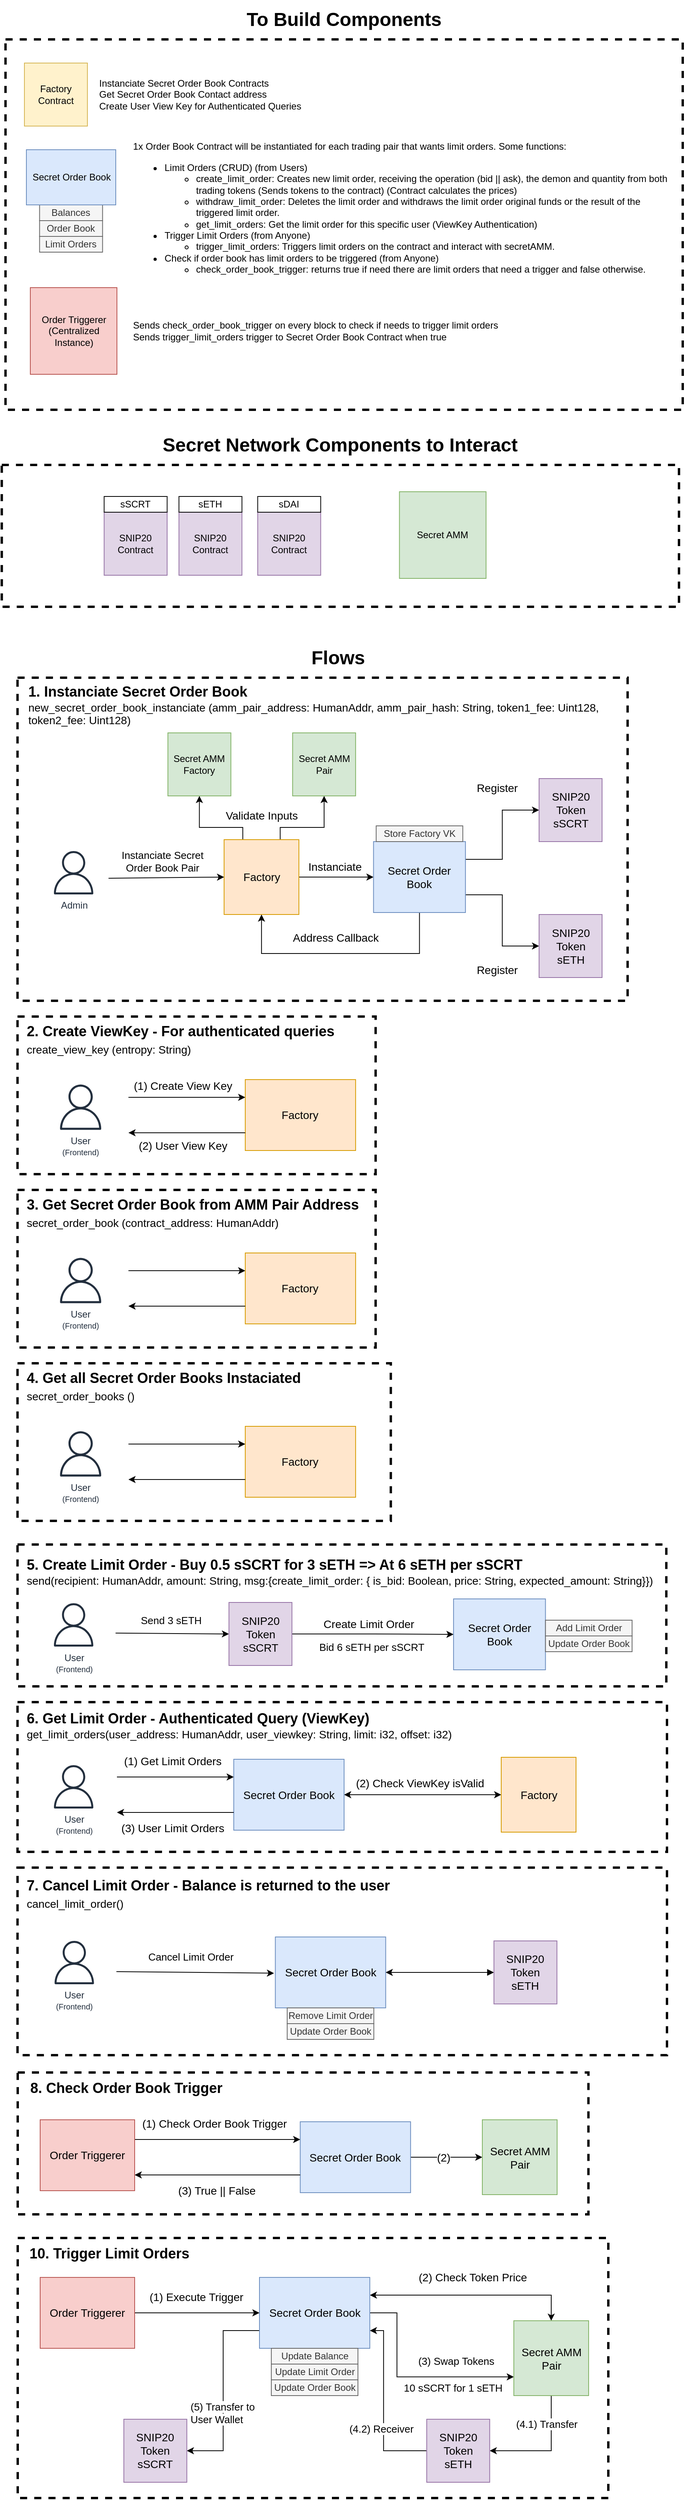 <mxfile version="14.4.3" type="github">
  <diagram id="5oaMH4ZUgWZp9NCCxD_T" name="Page-1">
    <mxGraphModel dx="2272" dy="1862" grid="1" gridSize="10" guides="1" tooltips="1" connect="1" arrows="1" fold="1" page="1" pageScale="1" pageWidth="850" pageHeight="1100" math="0" shadow="0">
      <root>
        <mxCell id="0" />
        <mxCell id="1" parent="0" />
        <mxCell id="tTHf1RySXlvjNt78tsi--60" value="" style="rounded=0;whiteSpace=wrap;html=1;dashed=1;strokeWidth=3;" parent="1" vertex="1">
          <mxGeometry x="-174.75" y="80" width="774.75" height="410" as="geometry" />
        </mxCell>
        <mxCell id="tTHf1RySXlvjNt78tsi--49" value="" style="rounded=0;whiteSpace=wrap;html=1;dashed=1;strokeWidth=3;" parent="1" vertex="1">
          <mxGeometry x="-194.75" y="-190" width="860" height="180" as="geometry" />
        </mxCell>
        <mxCell id="tTHf1RySXlvjNt78tsi--26" value="" style="rounded=0;whiteSpace=wrap;html=1;dashed=1;strokeWidth=3;" parent="1" vertex="1">
          <mxGeometry x="-190" y="-730" width="860" height="470" as="geometry" />
        </mxCell>
        <mxCell id="tTHf1RySXlvjNt78tsi--21" value="SNIP20&lt;br&gt;Contract" style="whiteSpace=wrap;html=1;aspect=fixed;fillColor=#e1d5e7;strokeColor=#9673a6;" parent="1" vertex="1">
          <mxGeometry x="30.25" y="-130" width="80" height="80" as="geometry" />
        </mxCell>
        <mxCell id="tTHf1RySXlvjNt78tsi--22" value="sETH" style="rounded=0;whiteSpace=wrap;html=1;" parent="1" vertex="1">
          <mxGeometry x="30.25" y="-150" width="80" height="20" as="geometry" />
        </mxCell>
        <mxCell id="tTHf1RySXlvjNt78tsi--23" value="SNIP20&lt;br&gt;Contract" style="whiteSpace=wrap;html=1;aspect=fixed;fillColor=#e1d5e7;strokeColor=#9673a6;" parent="1" vertex="1">
          <mxGeometry x="130.25" y="-130" width="80" height="80" as="geometry" />
        </mxCell>
        <mxCell id="tTHf1RySXlvjNt78tsi--24" value="sDAI" style="rounded=0;whiteSpace=wrap;html=1;" parent="1" vertex="1">
          <mxGeometry x="130.25" y="-150" width="80" height="20" as="geometry" />
        </mxCell>
        <mxCell id="tTHf1RySXlvjNt78tsi--25" value="&lt;b&gt;&lt;font style=&quot;font-size: 24px&quot;&gt;Secret Network Components to Interact&lt;/font&gt;&lt;/b&gt;" style="text;html=1;strokeColor=none;fillColor=none;align=center;verticalAlign=middle;whiteSpace=wrap;rounded=0;" parent="1" vertex="1">
          <mxGeometry x="-184.75" y="-240" width="840" height="50" as="geometry" />
        </mxCell>
        <mxCell id="tTHf1RySXlvjNt78tsi--30" value="Factory Contract" style="whiteSpace=wrap;html=1;aspect=fixed;fillColor=#fff2cc;strokeColor=#d6b656;" parent="1" vertex="1">
          <mxGeometry x="-166" y="-700" width="80" height="80" as="geometry" />
        </mxCell>
        <mxCell id="tTHf1RySXlvjNt78tsi--31" value="Instanciate Secret Order Book Contracts&lt;br&gt;Get Secret Order Book Contact address&lt;br&gt;Create User View Key for Authenticated Queries" style="text;html=1;strokeColor=none;fillColor=none;align=left;verticalAlign=middle;whiteSpace=wrap;rounded=0;dashed=1;" parent="1" vertex="1">
          <mxGeometry x="-72.87" y="-690" width="332.5" height="60" as="geometry" />
        </mxCell>
        <mxCell id="tTHf1RySXlvjNt78tsi--35" value="1x Order Book Contract will be instantiated for each trading pair that wants limit orders. Some functions:&lt;br&gt;&lt;ul&gt;&lt;li&gt;Limit Orders (CRUD) (from Users)&lt;/li&gt;&lt;ul&gt;&lt;li&gt;create_limit_order: Creates new limit order, receiving the operation (bid || ask), the demon and quantity from both trading tokens (Sends tokens to the contract) (Contract calculates the prices)&lt;/li&gt;&lt;li&gt;withdraw_limit_order: Deletes the limit order and withdraws the limit order original funds or the result of the triggered limit order.&lt;/li&gt;&lt;li&gt;get_limit_orders: Get the limit order for this specific user (ViewKey Authentication)&lt;/li&gt;&lt;/ul&gt;&lt;li&gt;Trigger Limit Orders (from Anyone)&lt;/li&gt;&lt;ul&gt;&lt;li&gt;trigger_limit_orders: Triggers limit orders on the contract and interact with secretAMM.&lt;/li&gt;&lt;/ul&gt;&lt;li&gt;Check if order book has limit orders to be triggered (from Anyone)&lt;/li&gt;&lt;ul&gt;&lt;li&gt;check_order_book_trigger: returns true if need there are limit orders that need a trigger and false otherwise.&amp;nbsp;&lt;/li&gt;&lt;/ul&gt;&lt;/ul&gt;" style="text;html=1;strokeColor=none;fillColor=none;align=left;verticalAlign=middle;whiteSpace=wrap;rounded=0;dashed=1;" parent="1" vertex="1">
          <mxGeometry x="-30" y="-605" width="690" height="190" as="geometry" />
        </mxCell>
        <mxCell id="tTHf1RySXlvjNt78tsi--40" value="&lt;b&gt;&lt;font style=&quot;font-size: 24px&quot;&gt;To Build Components&lt;/font&gt;&lt;/b&gt;" style="text;html=1;strokeColor=none;fillColor=none;align=center;verticalAlign=middle;whiteSpace=wrap;rounded=0;" parent="1" vertex="1">
          <mxGeometry x="-180" y="-780" width="840" height="50" as="geometry" />
        </mxCell>
        <mxCell id="tTHf1RySXlvjNt78tsi--41" value="Order Triggerer&lt;br&gt;(Centralized Instance)" style="whiteSpace=wrap;html=1;aspect=fixed;fillColor=#f8cecc;strokeColor=#b85450;" parent="1" vertex="1">
          <mxGeometry x="-158.5" y="-415" width="110" height="110" as="geometry" />
        </mxCell>
        <mxCell id="tTHf1RySXlvjNt78tsi--42" value="Sends check_order_book_trigger on every block to check if needs to trigger limit orders&lt;br&gt;Sends trigger_limit_orders trigger to Secret Order Book Contract when true&amp;nbsp;" style="text;html=1;strokeColor=none;fillColor=none;align=left;verticalAlign=middle;whiteSpace=wrap;rounded=0;dashed=1;" parent="1" vertex="1">
          <mxGeometry x="-30" y="-390" width="592.5" height="60" as="geometry" />
        </mxCell>
        <mxCell id="tTHf1RySXlvjNt78tsi--43" value="SNIP20&lt;br&gt;Contract" style="whiteSpace=wrap;html=1;aspect=fixed;fillColor=#e1d5e7;strokeColor=#9673a6;" parent="1" vertex="1">
          <mxGeometry x="-64.75" y="-130" width="80" height="80" as="geometry" />
        </mxCell>
        <mxCell id="tTHf1RySXlvjNt78tsi--44" value="sSCRT" style="rounded=0;whiteSpace=wrap;html=1;" parent="1" vertex="1">
          <mxGeometry x="-64.75" y="-150" width="80" height="20" as="geometry" />
        </mxCell>
        <mxCell id="tTHf1RySXlvjNt78tsi--48" value="Secret AMM" style="whiteSpace=wrap;html=1;aspect=fixed;fillColor=#d5e8d4;strokeColor=#82b366;" parent="1" vertex="1">
          <mxGeometry x="310.25" y="-156" width="110" height="110" as="geometry" />
        </mxCell>
        <mxCell id="tTHf1RySXlvjNt78tsi--51" value="Balances" style="rounded=0;whiteSpace=wrap;html=1;fillColor=#f5f5f5;strokeColor=#666666;fontColor=#333333;" parent="1" vertex="1">
          <mxGeometry x="-146.75" y="-520" width="80" height="20" as="geometry" />
        </mxCell>
        <mxCell id="tTHf1RySXlvjNt78tsi--53" value="Order Book" style="rounded=0;whiteSpace=wrap;html=1;fillColor=#f5f5f5;strokeColor=#666666;fontColor=#333333;" parent="1" vertex="1">
          <mxGeometry x="-146.75" y="-500" width="80" height="20" as="geometry" />
        </mxCell>
        <mxCell id="tTHf1RySXlvjNt78tsi--55" value="Limit Orders" style="rounded=0;whiteSpace=wrap;html=1;fillColor=#f5f5f5;strokeColor=#666666;fontColor=#333333;" parent="1" vertex="1">
          <mxGeometry x="-146.75" y="-480" width="80" height="20" as="geometry" />
        </mxCell>
        <mxCell id="tTHf1RySXlvjNt78tsi--57" value="Secret Order Book" style="rounded=0;whiteSpace=wrap;html=1;fillColor=#dae8fc;strokeColor=#6c8ebf;" parent="1" vertex="1">
          <mxGeometry x="-163.5" y="-590" width="113.5" height="70" as="geometry" />
        </mxCell>
        <mxCell id="tTHf1RySXlvjNt78tsi--59" value="&lt;font&gt;&lt;span style=&quot;font-weight: bold ; font-size: 18px&quot;&gt;1. Instanciate Secret Order Book&lt;/span&gt;&lt;br&gt;&lt;font style=&quot;font-size: 14px&quot;&gt;new_secret_order_book_instanciate (amm_pair_address: HumanAddr, amm_pair_hash: String, token1_fee: Uint128, token2_fee: Uint128)&lt;/font&gt;&lt;br&gt;&lt;/font&gt;" style="text;html=1;strokeColor=none;fillColor=none;align=left;verticalAlign=middle;whiteSpace=wrap;rounded=0;dashed=1;" parent="1" vertex="1">
          <mxGeometry x="-163.5" y="90" width="770" height="50" as="geometry" />
        </mxCell>
        <mxCell id="tTHf1RySXlvjNt78tsi--72" value="&lt;font style=&quot;font-size: 14px&quot;&gt;Instanciate&lt;/font&gt;" style="edgeStyle=orthogonalEdgeStyle;rounded=0;orthogonalLoop=1;jettySize=auto;html=1;exitX=1;exitY=0.5;exitDx=0;exitDy=0;" parent="1" source="tTHf1RySXlvjNt78tsi--61" target="tTHf1RySXlvjNt78tsi--62" edge="1">
          <mxGeometry x="-0.05" y="13" relative="1" as="geometry">
            <mxPoint as="offset" />
          </mxGeometry>
        </mxCell>
        <mxCell id="t3SGVUeOcSnNwYDZsion-3" style="edgeStyle=orthogonalEdgeStyle;rounded=0;orthogonalLoop=1;jettySize=auto;html=1;exitX=0.25;exitY=0;exitDx=0;exitDy=0;entryX=0.5;entryY=1;entryDx=0;entryDy=0;" parent="1" source="tTHf1RySXlvjNt78tsi--61" target="t3SGVUeOcSnNwYDZsion-1" edge="1">
          <mxGeometry relative="1" as="geometry">
            <Array as="points">
              <mxPoint x="111.58" y="270" />
              <mxPoint x="56.58" y="270" />
            </Array>
          </mxGeometry>
        </mxCell>
        <mxCell id="t3SGVUeOcSnNwYDZsion-5" value="Validate Inputs" style="edgeLabel;html=1;align=center;verticalAlign=middle;resizable=0;points=[];fontSize=14;" parent="t3SGVUeOcSnNwYDZsion-3" vertex="1" connectable="0">
          <mxGeometry x="-0.197" y="3" relative="1" as="geometry">
            <mxPoint x="52.2" y="-17.8" as="offset" />
          </mxGeometry>
        </mxCell>
        <mxCell id="t3SGVUeOcSnNwYDZsion-6" style="edgeStyle=orthogonalEdgeStyle;rounded=0;orthogonalLoop=1;jettySize=auto;html=1;exitX=0.75;exitY=0;exitDx=0;exitDy=0;entryX=0.5;entryY=1;entryDx=0;entryDy=0;fontSize=14;" parent="1" source="tTHf1RySXlvjNt78tsi--61" target="t3SGVUeOcSnNwYDZsion-2" edge="1">
          <mxGeometry relative="1" as="geometry">
            <Array as="points">
              <mxPoint x="158.58" y="270" />
              <mxPoint x="214.58" y="270" />
            </Array>
          </mxGeometry>
        </mxCell>
        <mxCell id="tTHf1RySXlvjNt78tsi--61" value="&lt;font style=&quot;font-size: 14px&quot;&gt;Factory&lt;/font&gt;" style="whiteSpace=wrap;html=1;aspect=fixed;fillColor=#ffe6cc;strokeColor=#d79b00;" parent="1" vertex="1">
          <mxGeometry x="87.58" y="285.5" width="95" height="95" as="geometry" />
        </mxCell>
        <mxCell id="tTHf1RySXlvjNt78tsi--76" style="edgeStyle=orthogonalEdgeStyle;rounded=0;orthogonalLoop=1;jettySize=auto;html=1;exitX=1;exitY=0.25;exitDx=0;exitDy=0;entryX=0;entryY=0.5;entryDx=0;entryDy=0;fontSize=13;" parent="1" source="tTHf1RySXlvjNt78tsi--62" target="tTHf1RySXlvjNt78tsi--70" edge="1">
          <mxGeometry relative="1" as="geometry" />
        </mxCell>
        <mxCell id="tTHf1RySXlvjNt78tsi--79" value="&lt;font style=&quot;font-size: 14px&quot;&gt;Register&lt;/font&gt;" style="edgeLabel;html=1;align=center;verticalAlign=middle;resizable=0;points=[];fontSize=14;" parent="tTHf1RySXlvjNt78tsi--76" vertex="1" connectable="0">
          <mxGeometry x="-0.441" y="2" relative="1" as="geometry">
            <mxPoint x="-3.53" y="-88.53" as="offset" />
          </mxGeometry>
        </mxCell>
        <mxCell id="tTHf1RySXlvjNt78tsi--77" style="edgeStyle=orthogonalEdgeStyle;rounded=0;orthogonalLoop=1;jettySize=auto;html=1;exitX=1;exitY=0.75;exitDx=0;exitDy=0;entryX=0;entryY=0.5;entryDx=0;entryDy=0;fontSize=13;" parent="1" source="tTHf1RySXlvjNt78tsi--62" target="tTHf1RySXlvjNt78tsi--68" edge="1">
          <mxGeometry relative="1" as="geometry" />
        </mxCell>
        <mxCell id="tTHf1RySXlvjNt78tsi--80" value="Register" style="edgeLabel;html=1;align=center;verticalAlign=middle;resizable=0;points=[];fontSize=14;" parent="tTHf1RySXlvjNt78tsi--77" vertex="1" connectable="0">
          <mxGeometry x="0.206" relative="1" as="geometry">
            <mxPoint x="-6.79" y="46.03" as="offset" />
          </mxGeometry>
        </mxCell>
        <mxCell id="tTHf1RySXlvjNt78tsi--81" style="edgeStyle=orthogonalEdgeStyle;rounded=0;orthogonalLoop=1;jettySize=auto;html=1;exitX=0.5;exitY=1;exitDx=0;exitDy=0;entryX=0.5;entryY=1;entryDx=0;entryDy=0;fontSize=14;" parent="1" source="tTHf1RySXlvjNt78tsi--62" target="tTHf1RySXlvjNt78tsi--61" edge="1">
          <mxGeometry relative="1" as="geometry">
            <Array as="points">
              <mxPoint x="335.58" y="430" />
              <mxPoint x="135.58" y="430" />
            </Array>
          </mxGeometry>
        </mxCell>
        <mxCell id="tTHf1RySXlvjNt78tsi--82" value="Address Callback" style="edgeLabel;html=1;align=center;verticalAlign=middle;resizable=0;points=[];fontSize=14;" parent="tTHf1RySXlvjNt78tsi--81" vertex="1" connectable="0">
          <mxGeometry x="0.266" relative="1" as="geometry">
            <mxPoint x="31.84" y="-20.06" as="offset" />
          </mxGeometry>
        </mxCell>
        <mxCell id="tTHf1RySXlvjNt78tsi--62" value="&lt;font style=&quot;font-size: 14px&quot;&gt;Secret Order Book&lt;/font&gt;" style="rounded=0;whiteSpace=wrap;html=1;fillColor=#dae8fc;strokeColor=#6c8ebf;" parent="1" vertex="1">
          <mxGeometry x="277.33" y="288" width="116.75" height="90" as="geometry" />
        </mxCell>
        <mxCell id="tTHf1RySXlvjNt78tsi--68" value="&lt;font style=&quot;font-size: 14px&quot;&gt;SNIP20&lt;br&gt;Token&lt;br&gt;sETH&lt;br&gt;&lt;/font&gt;" style="whiteSpace=wrap;html=1;aspect=fixed;fillColor=#e1d5e7;strokeColor=#9673a6;" parent="1" vertex="1">
          <mxGeometry x="487.58" y="380.5" width="80" height="80" as="geometry" />
        </mxCell>
        <mxCell id="tTHf1RySXlvjNt78tsi--70" value="&lt;font style=&quot;font-size: 14px&quot;&gt;SNIP20&lt;br&gt;Token&lt;br&gt;sSCRT&lt;br&gt;&lt;/font&gt;" style="whiteSpace=wrap;html=1;aspect=fixed;fillColor=#e1d5e7;strokeColor=#9673a6;" parent="1" vertex="1">
          <mxGeometry x="487.58" y="208" width="80" height="80" as="geometry" />
        </mxCell>
        <mxCell id="tTHf1RySXlvjNt78tsi--73" value="" style="endArrow=classic;html=1;entryX=0;entryY=0.5;entryDx=0;entryDy=0;" parent="1" target="tTHf1RySXlvjNt78tsi--61" edge="1">
          <mxGeometry width="50" height="50" relative="1" as="geometry">
            <mxPoint x="-59.17" y="334.5" as="sourcePoint" />
            <mxPoint x="90.83" y="335" as="targetPoint" />
          </mxGeometry>
        </mxCell>
        <mxCell id="tTHf1RySXlvjNt78tsi--74" value="Instanciate Secret &lt;br style=&quot;font-size: 13px;&quot;&gt;Order Book Pair" style="edgeLabel;html=1;align=center;verticalAlign=middle;resizable=0;points=[];fontStyle=0;fontSize=13;" parent="tTHf1RySXlvjNt78tsi--73" vertex="1" connectable="0">
          <mxGeometry x="0.492" y="1" relative="1" as="geometry">
            <mxPoint x="-41.47" y="-19.37" as="offset" />
          </mxGeometry>
        </mxCell>
        <mxCell id="Mdr6AUOhPEwGtwTT3Bjl-1" value="" style="rounded=0;whiteSpace=wrap;html=1;dashed=1;strokeWidth=3;" parent="1" vertex="1">
          <mxGeometry x="-174.75" y="1180" width="823.91" height="180" as="geometry" />
        </mxCell>
        <mxCell id="Mdr6AUOhPEwGtwTT3Bjl-2" value="&lt;font&gt;&lt;b style=&quot;font-size: 18px&quot;&gt;5. Create Limit Order - Buy 0.5 sSCRT for 3 sETH =&amp;gt; At 6 sETH per sSCRT&amp;nbsp;&lt;/b&gt;&lt;br&gt;&lt;font style=&quot;font-size: 14px&quot;&gt;send(recipient: HumanAddr, amount: String, msg:{create_limit_order: { is_bid: Boolean, price: String, expected_amount: String}})&lt;/font&gt;&lt;br&gt;&lt;/font&gt;" style="text;html=1;strokeColor=none;fillColor=none;align=left;verticalAlign=middle;whiteSpace=wrap;rounded=0;dashed=1;" parent="1" vertex="1">
          <mxGeometry x="-164.75" y="1190" width="843.91" height="50" as="geometry" />
        </mxCell>
        <mxCell id="Mdr6AUOhPEwGtwTT3Bjl-3" value="&lt;span style=&quot;font-size: 14px&quot;&gt;Create Limit Order&lt;/span&gt;" style="edgeStyle=orthogonalEdgeStyle;rounded=0;orthogonalLoop=1;jettySize=auto;html=1;exitX=1;exitY=0.5;exitDx=0;exitDy=0;" parent="1" source="Mdr6AUOhPEwGtwTT3Bjl-16" target="Mdr6AUOhPEwGtwTT3Bjl-11" edge="1">
          <mxGeometry x="-0.05" y="13" relative="1" as="geometry">
            <mxPoint as="offset" />
            <mxPoint x="258.25" y="1292.5" as="sourcePoint" />
          </mxGeometry>
        </mxCell>
        <mxCell id="Mdr6AUOhPEwGtwTT3Bjl-11" value="&lt;font style=&quot;font-size: 14px&quot;&gt;Secret Order Book&lt;/font&gt;" style="rounded=0;whiteSpace=wrap;html=1;fillColor=#dae8fc;strokeColor=#6c8ebf;" parent="1" vertex="1">
          <mxGeometry x="378.95" y="1249" width="116.75" height="90" as="geometry" />
        </mxCell>
        <mxCell id="Mdr6AUOhPEwGtwTT3Bjl-14" value="" style="endArrow=classic;html=1;entryX=0;entryY=0.5;entryDx=0;entryDy=0;exitX=0.029;exitY=0.524;exitDx=0;exitDy=0;exitPerimeter=0;" parent="1" target="Mdr6AUOhPEwGtwTT3Bjl-16" edge="1">
          <mxGeometry width="50" height="50" relative="1" as="geometry">
            <mxPoint x="-50.25" y="1292.42" as="sourcePoint" />
            <mxPoint x="109.45" y="1292.5" as="targetPoint" />
          </mxGeometry>
        </mxCell>
        <mxCell id="Mdr6AUOhPEwGtwTT3Bjl-15" value="Send 3 sETH" style="edgeLabel;html=1;align=center;verticalAlign=middle;resizable=0;points=[];fontStyle=0;fontSize=13;" parent="Mdr6AUOhPEwGtwTT3Bjl-14" vertex="1" connectable="0">
          <mxGeometry x="0.492" y="1" relative="1" as="geometry">
            <mxPoint x="-37.59" y="-16.97" as="offset" />
          </mxGeometry>
        </mxCell>
        <mxCell id="Mdr6AUOhPEwGtwTT3Bjl-16" value="&lt;font style=&quot;font-size: 14px&quot;&gt;SNIP20&lt;br&gt;Token&lt;br&gt;sSCRT&lt;br&gt;&lt;/font&gt;" style="whiteSpace=wrap;html=1;aspect=fixed;fillColor=#e1d5e7;strokeColor=#9673a6;" parent="1" vertex="1">
          <mxGeometry x="93.75" y="1253.5" width="80" height="80" as="geometry" />
        </mxCell>
        <mxCell id="Mdr6AUOhPEwGtwTT3Bjl-18" value="&amp;nbsp;" style="edgeLabel;html=1;align=center;verticalAlign=middle;resizable=0;points=[];fontStyle=0;fontSize=13;" parent="1" vertex="1" connectable="0">
          <mxGeometry x="67.144" y="1334.496" as="geometry">
            <mxPoint x="-7" y="-9" as="offset" />
          </mxGeometry>
        </mxCell>
        <mxCell id="Mdr6AUOhPEwGtwTT3Bjl-21" value="&lt;span style=&quot;font-size: 13px ; background-color: rgb(255 , 255 , 255)&quot;&gt;Bid 6 sETH per sSCRT&amp;nbsp;&lt;/span&gt;" style="text;html=1;strokeColor=none;fillColor=none;align=center;verticalAlign=middle;whiteSpace=wrap;rounded=0;dashed=1;fontSize=14;" parent="1" vertex="1">
          <mxGeometry x="196.95" y="1299.5" width="160" height="20" as="geometry" />
        </mxCell>
        <mxCell id="Mdr6AUOhPEwGtwTT3Bjl-25" value="Store Factory VK" style="rounded=0;whiteSpace=wrap;html=1;strokeWidth=1;fontSize=12;fillColor=#f5f5f5;strokeColor=#666666;fontColor=#333333;" parent="1" vertex="1">
          <mxGeometry x="280.71" y="268" width="110" height="20" as="geometry" />
        </mxCell>
        <mxCell id="Mdr6AUOhPEwGtwTT3Bjl-26" value="Add Limit Order" style="rounded=0;whiteSpace=wrap;html=1;strokeWidth=1;fontSize=12;fillColor=#f5f5f5;strokeColor=#666666;fontColor=#333333;" parent="1" vertex="1">
          <mxGeometry x="495.7" y="1276" width="110" height="20" as="geometry" />
        </mxCell>
        <mxCell id="Mdr6AUOhPEwGtwTT3Bjl-27" value="Update Order Book" style="rounded=0;whiteSpace=wrap;html=1;strokeWidth=1;fontSize=12;fillColor=#f5f5f5;strokeColor=#666666;fontColor=#333333;" parent="1" vertex="1">
          <mxGeometry x="495.7" y="1296" width="110" height="20" as="geometry" />
        </mxCell>
        <mxCell id="Mdr6AUOhPEwGtwTT3Bjl-41" value="" style="rounded=0;whiteSpace=wrap;html=1;dashed=1;strokeWidth=3;" parent="1" vertex="1">
          <mxGeometry x="-174.75" y="1590" width="824.75" height="238" as="geometry" />
        </mxCell>
        <mxCell id="Mdr6AUOhPEwGtwTT3Bjl-42" value="&lt;b&gt;&lt;font style=&quot;font-size: 18px&quot;&gt;7. Cancel Limit Order - Balance is returned to the user&lt;br&gt;&lt;/font&gt;&lt;/b&gt;&lt;span style=&quot;font-size: 14px&quot;&gt;cancel_limit_order()&lt;/span&gt;&lt;b&gt;&lt;font style=&quot;font-size: 18px&quot;&gt;&lt;br&gt;&lt;/font&gt;&lt;/b&gt;" style="text;html=1;strokeColor=none;fillColor=none;align=left;verticalAlign=middle;whiteSpace=wrap;rounded=0;dashed=1;" parent="1" vertex="1">
          <mxGeometry x="-164.75" y="1600" width="804.75" height="48" as="geometry" />
        </mxCell>
        <mxCell id="Mdr6AUOhPEwGtwTT3Bjl-44" value="&lt;font style=&quot;font-size: 14px&quot;&gt;Secret Order Book&lt;/font&gt;" style="rounded=0;whiteSpace=wrap;html=1;fillColor=#dae8fc;strokeColor=#6c8ebf;" parent="1" vertex="1">
          <mxGeometry x="152.66" y="1678" width="140.13" height="90" as="geometry" />
        </mxCell>
        <mxCell id="Mdr6AUOhPEwGtwTT3Bjl-51" value="Remove Limit Order" style="rounded=0;whiteSpace=wrap;html=1;strokeWidth=1;fontSize=12;fillColor=#f5f5f5;strokeColor=#666666;fontColor=#333333;" parent="1" vertex="1">
          <mxGeometry x="167.72" y="1768" width="110" height="20" as="geometry" />
        </mxCell>
        <mxCell id="Mdr6AUOhPEwGtwTT3Bjl-52" value="Update Order Book" style="rounded=0;whiteSpace=wrap;html=1;strokeWidth=1;fontSize=12;fillColor=#f5f5f5;strokeColor=#666666;fontColor=#333333;" parent="1" vertex="1">
          <mxGeometry x="167.72" y="1788" width="110" height="20" as="geometry" />
        </mxCell>
        <mxCell id="Mdr6AUOhPEwGtwTT3Bjl-53" value="" style="endArrow=classic;html=1;exitX=0.029;exitY=0.524;exitDx=0;exitDy=0;exitPerimeter=0;" parent="1" edge="1">
          <mxGeometry width="50" height="50" relative="1" as="geometry">
            <mxPoint x="-49.16" y="1721.96" as="sourcePoint" />
            <mxPoint x="150.96" y="1724" as="targetPoint" />
          </mxGeometry>
        </mxCell>
        <mxCell id="Mdr6AUOhPEwGtwTT3Bjl-54" value="Cancel Limit Order" style="edgeLabel;html=1;align=center;verticalAlign=middle;resizable=0;points=[];fontStyle=0;fontSize=13;" parent="Mdr6AUOhPEwGtwTT3Bjl-53" vertex="1" connectable="0">
          <mxGeometry x="0.492" y="1" relative="1" as="geometry">
            <mxPoint x="-55.5" y="-19.37" as="offset" />
          </mxGeometry>
        </mxCell>
        <mxCell id="Mdr6AUOhPEwGtwTT3Bjl-104" value="" style="rounded=0;whiteSpace=wrap;html=1;dashed=1;strokeWidth=3;" parent="1" vertex="1">
          <mxGeometry x="-174.75" y="510" width="454.75" height="200" as="geometry" />
        </mxCell>
        <mxCell id="Mdr6AUOhPEwGtwTT3Bjl-105" value="&lt;b&gt;&lt;font style=&quot;font-size: 18px&quot;&gt;2. Create ViewKey - For authenticated queries&lt;br&gt;&lt;/font&gt;&lt;/b&gt;&lt;span style=&quot;font-size: 14px ; background-color: rgb(255 , 255 , 255)&quot;&gt;create_view_key (entropy: String)&lt;/span&gt;&lt;b&gt;&lt;font style=&quot;font-size: 18px&quot;&gt;&lt;br&gt;&lt;/font&gt;&lt;/b&gt;" style="text;html=1;strokeColor=none;fillColor=none;align=left;verticalAlign=middle;whiteSpace=wrap;rounded=0;dashed=1;" parent="1" vertex="1">
          <mxGeometry x="-164.75" y="520" width="400" height="40" as="geometry" />
        </mxCell>
        <mxCell id="Mdr6AUOhPEwGtwTT3Bjl-108" value="&lt;font style=&quot;font-size: 14px&quot;&gt;Factory&lt;/font&gt;" style="rounded=0;whiteSpace=wrap;html=1;fillColor=#ffe6cc;strokeColor=#d79b00;" parent="1" vertex="1">
          <mxGeometry x="114.46" y="590" width="140.13" height="90" as="geometry" />
        </mxCell>
        <mxCell id="Mdr6AUOhPEwGtwTT3Bjl-109" value="" style="endArrow=classic;html=1;entryX=0;entryY=0.25;entryDx=0;entryDy=0;" parent="1" target="Mdr6AUOhPEwGtwTT3Bjl-108" edge="1">
          <mxGeometry width="50" height="50" relative="1" as="geometry">
            <mxPoint x="-33.86" y="612.5" as="sourcePoint" />
            <mxPoint x="112.76" y="636" as="targetPoint" />
          </mxGeometry>
        </mxCell>
        <mxCell id="Mdr6AUOhPEwGtwTT3Bjl-110" value="(1) Create View Key" style="edgeLabel;html=1;align=center;verticalAlign=middle;resizable=0;points=[];fontStyle=0;fontSize=14;" parent="Mdr6AUOhPEwGtwTT3Bjl-109" vertex="1" connectable="0">
          <mxGeometry x="0.492" y="1" relative="1" as="geometry">
            <mxPoint x="-41.59" y="-14.0" as="offset" />
          </mxGeometry>
        </mxCell>
        <mxCell id="Mdr6AUOhPEwGtwTT3Bjl-112" value="" style="endArrow=none;html=1;entryX=0;entryY=0.25;entryDx=0;entryDy=0;startArrow=classic;startFill=1;endFill=0;" parent="1" edge="1">
          <mxGeometry width="50" height="50" relative="1" as="geometry">
            <mxPoint x="-33.86" y="657.5" as="sourcePoint" />
            <mxPoint x="114.46" y="657.5" as="targetPoint" />
          </mxGeometry>
        </mxCell>
        <mxCell id="Mdr6AUOhPEwGtwTT3Bjl-113" value="(2) User View Key" style="edgeLabel;html=1;align=center;verticalAlign=middle;resizable=0;points=[];fontStyle=0;fontSize=14;" parent="Mdr6AUOhPEwGtwTT3Bjl-112" vertex="1" connectable="0">
          <mxGeometry x="0.492" y="1" relative="1" as="geometry">
            <mxPoint x="-41.59" y="17.0" as="offset" />
          </mxGeometry>
        </mxCell>
        <mxCell id="Mdr6AUOhPEwGtwTT3Bjl-114" value="" style="rounded=0;whiteSpace=wrap;html=1;dashed=1;strokeWidth=3;" parent="1" vertex="1">
          <mxGeometry x="-174.75" y="1380" width="824.75" height="190" as="geometry" />
        </mxCell>
        <mxCell id="Mdr6AUOhPEwGtwTT3Bjl-115" value="&lt;font&gt;&lt;b&gt;&lt;font style=&quot;font-size: 18px&quot;&gt;6. Get Limit Order - Authenticated Query (ViewKey)&lt;/font&gt;&lt;/b&gt;&lt;br&gt;&lt;span style=&quot;font-size: 14px&quot;&gt;get_limit_orders(user_address: HumanAddr, user_viewkey: String, limit: i32, offset: i32)&lt;/span&gt;&lt;br&gt;&lt;/font&gt;" style="text;html=1;strokeColor=none;fillColor=none;align=left;verticalAlign=middle;whiteSpace=wrap;rounded=0;dashed=1;" parent="1" vertex="1">
          <mxGeometry x="-164.75" y="1390" width="804.75" height="40" as="geometry" />
        </mxCell>
        <mxCell id="Mdr6AUOhPEwGtwTT3Bjl-116" style="edgeStyle=orthogonalEdgeStyle;rounded=0;orthogonalLoop=1;jettySize=auto;html=1;exitX=1;exitY=0.5;exitDx=0;exitDy=0;entryX=0;entryY=0.5;entryDx=0;entryDy=0;startArrow=classic;startFill=1;fontSize=14;" parent="1" source="Mdr6AUOhPEwGtwTT3Bjl-118" target="Mdr6AUOhPEwGtwTT3Bjl-121" edge="1">
          <mxGeometry relative="1" as="geometry" />
        </mxCell>
        <mxCell id="Mdr6AUOhPEwGtwTT3Bjl-117" value="(2) Check ViewKey isValid" style="edgeLabel;html=1;align=center;verticalAlign=middle;resizable=0;points=[];fontSize=14;" parent="Mdr6AUOhPEwGtwTT3Bjl-116" vertex="1" connectable="0">
          <mxGeometry x="-0.337" y="-5" relative="1" as="geometry">
            <mxPoint x="29.73" y="-20" as="offset" />
          </mxGeometry>
        </mxCell>
        <mxCell id="Mdr6AUOhPEwGtwTT3Bjl-118" value="&lt;font style=&quot;font-size: 14px&quot;&gt;Secret Order Book&lt;/font&gt;" style="rounded=0;whiteSpace=wrap;html=1;fillColor=#dae8fc;strokeColor=#6c8ebf;" parent="1" vertex="1">
          <mxGeometry x="99.82" y="1452.5" width="140.13" height="90" as="geometry" />
        </mxCell>
        <mxCell id="Mdr6AUOhPEwGtwTT3Bjl-119" value="" style="endArrow=classic;html=1;entryX=0;entryY=0.25;entryDx=0;entryDy=0;" parent="1" target="Mdr6AUOhPEwGtwTT3Bjl-118" edge="1">
          <mxGeometry width="50" height="50" relative="1" as="geometry">
            <mxPoint x="-48.5" y="1475" as="sourcePoint" />
            <mxPoint x="98.12" y="1498.5" as="targetPoint" />
          </mxGeometry>
        </mxCell>
        <mxCell id="Mdr6AUOhPEwGtwTT3Bjl-120" value="(1) Get Limit Orders" style="edgeLabel;html=1;align=center;verticalAlign=middle;resizable=0;points=[];fontStyle=0;fontSize=14;" parent="Mdr6AUOhPEwGtwTT3Bjl-119" vertex="1" connectable="0">
          <mxGeometry x="0.492" y="1" relative="1" as="geometry">
            <mxPoint x="-40.59" y="-19.37" as="offset" />
          </mxGeometry>
        </mxCell>
        <mxCell id="Mdr6AUOhPEwGtwTT3Bjl-121" value="&lt;font style=&quot;font-size: 14px&quot;&gt;Factory&lt;/font&gt;" style="whiteSpace=wrap;html=1;aspect=fixed;fillColor=#ffe6cc;strokeColor=#d79b00;" parent="1" vertex="1">
          <mxGeometry x="439.5" y="1450" width="95" height="95" as="geometry" />
        </mxCell>
        <mxCell id="Mdr6AUOhPEwGtwTT3Bjl-122" value="" style="endArrow=none;html=1;entryX=0;entryY=0.25;entryDx=0;entryDy=0;startArrow=classic;startFill=1;endFill=0;" parent="1" edge="1">
          <mxGeometry width="50" height="50" relative="1" as="geometry">
            <mxPoint x="-48.5" y="1520" as="sourcePoint" />
            <mxPoint x="99.82" y="1520" as="targetPoint" />
          </mxGeometry>
        </mxCell>
        <mxCell id="Mdr6AUOhPEwGtwTT3Bjl-123" value="(3) User Limit Orders" style="edgeLabel;html=1;align=center;verticalAlign=middle;resizable=0;points=[];fontStyle=0;fontSize=14;" parent="Mdr6AUOhPEwGtwTT3Bjl-122" vertex="1" connectable="0">
          <mxGeometry x="0.492" y="1" relative="1" as="geometry">
            <mxPoint x="-40.59" y="21.0" as="offset" />
          </mxGeometry>
        </mxCell>
        <mxCell id="Mdr6AUOhPEwGtwTT3Bjl-127" value="" style="rounded=0;whiteSpace=wrap;html=1;dashed=1;strokeWidth=3;" parent="1" vertex="1">
          <mxGeometry x="-174.5" y="2060" width="750" height="330" as="geometry" />
        </mxCell>
        <mxCell id="Mdr6AUOhPEwGtwTT3Bjl-128" value="&lt;b&gt;&lt;font style=&quot;font-size: 18px&quot;&gt;10. Trigger Limit Orders&lt;br&gt;&lt;/font&gt;&lt;/b&gt;" style="text;html=1;strokeColor=none;fillColor=none;align=center;verticalAlign=middle;whiteSpace=wrap;rounded=0;dashed=1;" parent="1" vertex="1">
          <mxGeometry x="-164.5" y="2070" width="213.91" height="20" as="geometry" />
        </mxCell>
        <mxCell id="Mdr6AUOhPEwGtwTT3Bjl-147" style="edgeStyle=orthogonalEdgeStyle;rounded=0;orthogonalLoop=1;jettySize=auto;html=1;exitX=1;exitY=0.5;exitDx=0;exitDy=0;entryX=0;entryY=0.75;entryDx=0;entryDy=0;startArrow=none;startFill=0;endArrow=classic;endFill=1;fontSize=14;" parent="1" source="Mdr6AUOhPEwGtwTT3Bjl-129" target="Mdr6AUOhPEwGtwTT3Bjl-132" edge="1">
          <mxGeometry relative="1" as="geometry">
            <Array as="points">
              <mxPoint x="307.12" y="2155" />
              <mxPoint x="307.12" y="2236" />
            </Array>
          </mxGeometry>
        </mxCell>
        <mxCell id="Mdr6AUOhPEwGtwTT3Bjl-148" style="edgeStyle=orthogonalEdgeStyle;rounded=0;orthogonalLoop=1;jettySize=auto;html=1;exitX=1;exitY=0.25;exitDx=0;exitDy=0;entryX=0.5;entryY=0;entryDx=0;entryDy=0;startArrow=classic;startFill=1;endArrow=classic;endFill=1;fontSize=14;" parent="1" source="Mdr6AUOhPEwGtwTT3Bjl-129" target="Mdr6AUOhPEwGtwTT3Bjl-132" edge="1">
          <mxGeometry relative="1" as="geometry" />
        </mxCell>
        <mxCell id="Mdr6AUOhPEwGtwTT3Bjl-150" value="(2) Check Token Price" style="edgeLabel;html=1;align=center;verticalAlign=middle;resizable=0;points=[];fontSize=14;" parent="Mdr6AUOhPEwGtwTT3Bjl-148" vertex="1" connectable="0">
          <mxGeometry x="0.312" y="1" relative="1" as="geometry">
            <mxPoint x="-42.04" y="-21.52" as="offset" />
          </mxGeometry>
        </mxCell>
        <mxCell id="F3e--VhVKgznYnvGcGC9-2" style="edgeStyle=orthogonalEdgeStyle;rounded=0;orthogonalLoop=1;jettySize=auto;html=1;exitX=0;exitY=0.75;exitDx=0;exitDy=0;entryX=1;entryY=0.5;entryDx=0;entryDy=0;" parent="1" source="Mdr6AUOhPEwGtwTT3Bjl-129" target="F3e--VhVKgznYnvGcGC9-1" edge="1">
          <mxGeometry relative="1" as="geometry" />
        </mxCell>
        <mxCell id="Mdr6AUOhPEwGtwTT3Bjl-129" value="&lt;font style=&quot;font-size: 14px&quot;&gt;Secret Order Book&lt;/font&gt;" style="rounded=0;whiteSpace=wrap;html=1;fillColor=#dae8fc;strokeColor=#6c8ebf;" parent="1" vertex="1">
          <mxGeometry x="132.5" y="2110.02" width="140.13" height="90" as="geometry" />
        </mxCell>
        <mxCell id="1_kVxbksmSKJ07v7EntI-6" style="edgeStyle=orthogonalEdgeStyle;rounded=0;orthogonalLoop=1;jettySize=auto;html=1;exitX=0.5;exitY=1;exitDx=0;exitDy=0;entryX=1;entryY=0.5;entryDx=0;entryDy=0;startArrow=none;startFill=0;" parent="1" source="Mdr6AUOhPEwGtwTT3Bjl-132" target="1_kVxbksmSKJ07v7EntI-5" edge="1">
          <mxGeometry relative="1" as="geometry" />
        </mxCell>
        <mxCell id="Mdr6AUOhPEwGtwTT3Bjl-132" value="&lt;font style=&quot;font-size: 14px&quot;&gt;Secret AMM&lt;br&gt;Pair&lt;br&gt;&lt;/font&gt;" style="whiteSpace=wrap;html=1;aspect=fixed;fillColor=#d5e8d4;strokeColor=#82b366;" parent="1" vertex="1">
          <mxGeometry x="455.5" y="2165.02" width="95" height="95" as="geometry" />
        </mxCell>
        <mxCell id="Mdr6AUOhPEwGtwTT3Bjl-133" value="Update Balance" style="rounded=0;whiteSpace=wrap;html=1;strokeWidth=1;fontSize=12;fillColor=#f5f5f5;strokeColor=#666666;fontColor=#333333;" parent="1" vertex="1">
          <mxGeometry x="147.56" y="2200.02" width="110" height="20" as="geometry" />
        </mxCell>
        <mxCell id="Mdr6AUOhPEwGtwTT3Bjl-134" value="Update Limit Order" style="rounded=0;whiteSpace=wrap;html=1;strokeWidth=1;fontSize=12;fillColor=#f5f5f5;strokeColor=#666666;fontColor=#333333;" parent="1" vertex="1">
          <mxGeometry x="147.56" y="2220.02" width="110" height="20" as="geometry" />
        </mxCell>
        <mxCell id="Mdr6AUOhPEwGtwTT3Bjl-135" value="Update Order Book" style="rounded=0;whiteSpace=wrap;html=1;strokeWidth=1;fontSize=12;fillColor=#f5f5f5;strokeColor=#666666;fontColor=#333333;" parent="1" vertex="1">
          <mxGeometry x="147.56" y="2240.02" width="110" height="20" as="geometry" />
        </mxCell>
        <mxCell id="Mdr6AUOhPEwGtwTT3Bjl-140" style="edgeStyle=orthogonalEdgeStyle;rounded=0;orthogonalLoop=1;jettySize=auto;html=1;exitX=1;exitY=0.5;exitDx=0;exitDy=0;startArrow=none;startFill=0;endArrow=classic;endFill=1;fontSize=14;" parent="1" source="Mdr6AUOhPEwGtwTT3Bjl-138" target="Mdr6AUOhPEwGtwTT3Bjl-129" edge="1">
          <mxGeometry relative="1" as="geometry" />
        </mxCell>
        <mxCell id="Mdr6AUOhPEwGtwTT3Bjl-142" value="(1) Execute Trigger" style="edgeLabel;html=1;align=center;verticalAlign=middle;resizable=0;points=[];fontSize=14;" parent="Mdr6AUOhPEwGtwTT3Bjl-140" vertex="1" connectable="0">
          <mxGeometry x="0.241" y="-5" relative="1" as="geometry">
            <mxPoint x="-20.32" y="-25" as="offset" />
          </mxGeometry>
        </mxCell>
        <mxCell id="Mdr6AUOhPEwGtwTT3Bjl-138" value="&lt;font style=&quot;font-size: 14px&quot;&gt;Order Triggerer&lt;/font&gt;" style="rounded=0;whiteSpace=wrap;html=1;fillColor=#f8cecc;strokeColor=#b85450;" parent="1" vertex="1">
          <mxGeometry x="-146" y="2110.02" width="120" height="90" as="geometry" />
        </mxCell>
        <mxCell id="Mdr6AUOhPEwGtwTT3Bjl-141" value="10 sSCRT for 1 sETH" style="edgeLabel;html=1;align=center;verticalAlign=middle;resizable=0;points=[];fontStyle=0;fontSize=13;" parent="1" vertex="1" connectable="0">
          <mxGeometry x="377.497" y="2250.021" as="geometry" />
        </mxCell>
        <mxCell id="Mdr6AUOhPEwGtwTT3Bjl-149" value="(3) Swap Tokens" style="edgeLabel;html=1;align=center;verticalAlign=middle;resizable=0;points=[];fontStyle=0;fontSize=13;" parent="1" vertex="1" connectable="0">
          <mxGeometry x="387.497" y="2220.021" as="geometry">
            <mxPoint x="-6" y="-4" as="offset" />
          </mxGeometry>
        </mxCell>
        <mxCell id="Mdr6AUOhPEwGtwTT3Bjl-153" value="" style="rounded=0;whiteSpace=wrap;html=1;dashed=1;strokeWidth=3;" parent="1" vertex="1">
          <mxGeometry x="-174.5" y="1850" width="724.75" height="180" as="geometry" />
        </mxCell>
        <mxCell id="Mdr6AUOhPEwGtwTT3Bjl-154" value="&lt;b&gt;&lt;font style=&quot;font-size: 18px&quot;&gt;8. Check Order Book Trigger&lt;br&gt;&lt;/font&gt;&lt;/b&gt;" style="text;html=1;strokeColor=none;fillColor=none;align=center;verticalAlign=middle;whiteSpace=wrap;rounded=0;dashed=1;" parent="1" vertex="1">
          <mxGeometry x="-164.5" y="1860" width="254.75" height="20" as="geometry" />
        </mxCell>
        <mxCell id="t3SGVUeOcSnNwYDZsion-8" style="edgeStyle=orthogonalEdgeStyle;rounded=0;orthogonalLoop=1;jettySize=auto;html=1;exitX=1;exitY=0.5;exitDx=0;exitDy=0;fontSize=14;" parent="1" source="Mdr6AUOhPEwGtwTT3Bjl-157" target="t3SGVUeOcSnNwYDZsion-7" edge="1">
          <mxGeometry relative="1" as="geometry" />
        </mxCell>
        <mxCell id="t3SGVUeOcSnNwYDZsion-9" value="(2)" style="edgeLabel;html=1;align=center;verticalAlign=middle;resizable=0;points=[];fontSize=14;" parent="t3SGVUeOcSnNwYDZsion-8" vertex="1" connectable="0">
          <mxGeometry x="0.27" relative="1" as="geometry">
            <mxPoint x="-16.89" as="offset" />
          </mxGeometry>
        </mxCell>
        <mxCell id="Mdr6AUOhPEwGtwTT3Bjl-157" value="&lt;font style=&quot;font-size: 14px&quot;&gt;Secret Order Book&lt;/font&gt;" style="rounded=0;whiteSpace=wrap;html=1;fillColor=#dae8fc;strokeColor=#6c8ebf;" parent="1" vertex="1">
          <mxGeometry x="184.26" y="1912.5" width="140.13" height="90" as="geometry" />
        </mxCell>
        <mxCell id="Mdr6AUOhPEwGtwTT3Bjl-158" value="" style="endArrow=classic;html=1;entryX=0;entryY=0.25;entryDx=0;entryDy=0;" parent="1" target="Mdr6AUOhPEwGtwTT3Bjl-157" edge="1">
          <mxGeometry width="50" height="50" relative="1" as="geometry">
            <mxPoint x="-26" y="1935" as="sourcePoint" />
            <mxPoint x="120.62" y="1958.5" as="targetPoint" />
          </mxGeometry>
        </mxCell>
        <mxCell id="Mdr6AUOhPEwGtwTT3Bjl-159" value="(1) Check Order Book Trigger" style="edgeLabel;html=1;align=center;verticalAlign=middle;resizable=0;points=[];fontStyle=0;fontSize=14;" parent="Mdr6AUOhPEwGtwTT3Bjl-158" vertex="1" connectable="0">
          <mxGeometry x="0.492" y="1" relative="1" as="geometry">
            <mxPoint x="-56.21" y="-19.37" as="offset" />
          </mxGeometry>
        </mxCell>
        <mxCell id="Mdr6AUOhPEwGtwTT3Bjl-161" value="" style="endArrow=none;html=1;entryX=0;entryY=0.75;entryDx=0;entryDy=0;startArrow=classic;startFill=1;endFill=0;" parent="1" target="Mdr6AUOhPEwGtwTT3Bjl-157" edge="1">
          <mxGeometry width="50" height="50" relative="1" as="geometry">
            <mxPoint x="-26" y="1980" as="sourcePoint" />
            <mxPoint x="122.32" y="1980" as="targetPoint" />
          </mxGeometry>
        </mxCell>
        <mxCell id="Mdr6AUOhPEwGtwTT3Bjl-162" value="(3) True || False" style="edgeLabel;html=1;align=center;verticalAlign=middle;resizable=0;points=[];fontStyle=0;fontSize=14;" parent="Mdr6AUOhPEwGtwTT3Bjl-161" vertex="1" connectable="0">
          <mxGeometry x="0.492" y="1" relative="1" as="geometry">
            <mxPoint x="-52.97" y="21.0" as="offset" />
          </mxGeometry>
        </mxCell>
        <mxCell id="Mdr6AUOhPEwGtwTT3Bjl-163" value="&lt;font style=&quot;font-size: 14px&quot;&gt;Order Triggerer&lt;/font&gt;" style="rounded=0;whiteSpace=wrap;html=1;fillColor=#f8cecc;strokeColor=#b85450;" parent="1" vertex="1">
          <mxGeometry x="-146" y="1910" width="120" height="90" as="geometry" />
        </mxCell>
        <mxCell id="WeckYlzUs2vSVFOy2TbZ-1" value="&lt;b&gt;&lt;font style=&quot;font-size: 24px&quot;&gt;Flows&lt;/font&gt;&lt;/b&gt;" style="text;html=1;strokeColor=none;fillColor=none;align=center;verticalAlign=middle;whiteSpace=wrap;rounded=0;" parent="1" vertex="1">
          <mxGeometry x="-194.75" y="30" width="854.75" height="50" as="geometry" />
        </mxCell>
        <mxCell id="t3SGVUeOcSnNwYDZsion-1" value="Secret AMM&lt;br&gt;Factory" style="whiteSpace=wrap;html=1;aspect=fixed;fillColor=#d5e8d4;strokeColor=#82b366;" parent="1" vertex="1">
          <mxGeometry x="16.21" y="150" width="80" height="80" as="geometry" />
        </mxCell>
        <mxCell id="t3SGVUeOcSnNwYDZsion-2" value="Secret AMM&lt;br&gt;Pair" style="whiteSpace=wrap;html=1;aspect=fixed;fillColor=#d5e8d4;strokeColor=#82b366;" parent="1" vertex="1">
          <mxGeometry x="174.59" y="150" width="80" height="80" as="geometry" />
        </mxCell>
        <mxCell id="t3SGVUeOcSnNwYDZsion-7" value="&lt;font style=&quot;font-size: 14px&quot;&gt;Secret AMM&lt;br&gt;Pair&lt;br&gt;&lt;/font&gt;" style="whiteSpace=wrap;html=1;aspect=fixed;fillColor=#d5e8d4;strokeColor=#82b366;" parent="1" vertex="1">
          <mxGeometry x="415.5" y="1910" width="95" height="95" as="geometry" />
        </mxCell>
        <mxCell id="1_kVxbksmSKJ07v7EntI-7" style="edgeStyle=orthogonalEdgeStyle;rounded=0;orthogonalLoop=1;jettySize=auto;html=1;exitX=0;exitY=0.5;exitDx=0;exitDy=0;entryX=1;entryY=0.75;entryDx=0;entryDy=0;startArrow=none;startFill=0;" parent="1" source="1_kVxbksmSKJ07v7EntI-5" target="Mdr6AUOhPEwGtwTT3Bjl-129" edge="1">
          <mxGeometry relative="1" as="geometry">
            <Array as="points">
              <mxPoint x="290.12" y="2330" />
              <mxPoint x="290.12" y="2178" />
            </Array>
          </mxGeometry>
        </mxCell>
        <mxCell id="1_kVxbksmSKJ07v7EntI-5" value="&lt;font style=&quot;font-size: 14px&quot;&gt;SNIP20&lt;br&gt;Token&lt;br&gt;sETH&lt;br&gt;&lt;/font&gt;" style="whiteSpace=wrap;html=1;aspect=fixed;fillColor=#e1d5e7;strokeColor=#9673a6;" parent="1" vertex="1">
          <mxGeometry x="344.87" y="2290" width="80" height="80" as="geometry" />
        </mxCell>
        <mxCell id="1_kVxbksmSKJ07v7EntI-9" value="(4.2) Receiver" style="edgeLabel;html=1;align=center;verticalAlign=middle;resizable=0;points=[];fontStyle=0;fontSize=13;" parent="1" vertex="1" connectable="0">
          <mxGeometry x="290.117" y="2300.001" as="geometry">
            <mxPoint x="-3" y="2" as="offset" />
          </mxGeometry>
        </mxCell>
        <mxCell id="1_kVxbksmSKJ07v7EntI-11" value="(4.1) Transfer" style="edgeLabel;html=1;align=center;verticalAlign=middle;resizable=0;points=[];fontStyle=0;fontSize=13;" parent="1" vertex="1" connectable="0">
          <mxGeometry x="502.997" y="2300.001" as="geometry">
            <mxPoint x="-6" y="-4" as="offset" />
          </mxGeometry>
        </mxCell>
        <mxCell id="OgzXXkvx7rnwI3t6keM2-1" value="User&lt;br&gt;&lt;font style=&quot;font-size: 10px&quot;&gt;(Frontend)&lt;/font&gt;" style="outlineConnect=0;fontColor=#232F3E;gradientColor=none;fillColor=#232F3E;strokeColor=none;dashed=0;verticalLabelPosition=bottom;verticalAlign=top;align=center;html=1;fontSize=12;fontStyle=0;aspect=fixed;pointerEvents=1;shape=mxgraph.aws4.user;" parent="1" vertex="1">
          <mxGeometry x="-123.36" y="596.25" width="57.5" height="57.5" as="geometry" />
        </mxCell>
        <mxCell id="OgzXXkvx7rnwI3t6keM2-2" value="Admin" style="outlineConnect=0;fontColor=#232F3E;gradientColor=none;fillColor=#232F3E;strokeColor=none;dashed=0;verticalLabelPosition=bottom;verticalAlign=top;align=center;html=1;fontSize=12;fontStyle=0;aspect=fixed;pointerEvents=1;shape=mxgraph.aws4.user;" parent="1" vertex="1">
          <mxGeometry x="-131" y="300" width="55" height="55" as="geometry" />
        </mxCell>
        <mxCell id="OgzXXkvx7rnwI3t6keM2-3" value="User&lt;br&gt;&lt;font style=&quot;font-size: 10px&quot;&gt;(Frontend)&lt;/font&gt;" style="outlineConnect=0;fontColor=#232F3E;gradientColor=none;fillColor=#232F3E;strokeColor=none;dashed=0;verticalLabelPosition=bottom;verticalAlign=top;align=center;html=1;fontSize=12;fontStyle=0;aspect=fixed;pointerEvents=1;shape=mxgraph.aws4.user;" parent="1" vertex="1">
          <mxGeometry x="-131" y="1254.5" width="55" height="55" as="geometry" />
        </mxCell>
        <mxCell id="OgzXXkvx7rnwI3t6keM2-6" value="" style="rounded=0;whiteSpace=wrap;html=1;dashed=1;strokeWidth=3;" parent="1" vertex="1">
          <mxGeometry x="-174.75" y="730" width="454.75" height="200" as="geometry" />
        </mxCell>
        <mxCell id="OgzXXkvx7rnwI3t6keM2-7" value="&lt;b&gt;&lt;font style=&quot;font-size: 18px&quot;&gt;3. Get Secret Order Book from AMM Pair Address&amp;nbsp;&lt;br&gt;&lt;/font&gt;&lt;/b&gt;&lt;span style=&quot;font-size: 14px ; background-color: rgb(255 , 255 , 255)&quot;&gt;secret_order_book (contract_address: HumanAddr)&lt;/span&gt;&lt;b&gt;&lt;font style=&quot;font-size: 18px&quot;&gt;&lt;br&gt;&lt;/font&gt;&lt;/b&gt;" style="text;html=1;strokeColor=none;fillColor=none;align=left;verticalAlign=middle;whiteSpace=wrap;rounded=0;dashed=1;" parent="1" vertex="1">
          <mxGeometry x="-164.75" y="740" width="444.75" height="40" as="geometry" />
        </mxCell>
        <mxCell id="OgzXXkvx7rnwI3t6keM2-8" value="&lt;font style=&quot;font-size: 14px&quot;&gt;Factory&lt;/font&gt;" style="rounded=0;whiteSpace=wrap;html=1;fillColor=#ffe6cc;strokeColor=#d79b00;" parent="1" vertex="1">
          <mxGeometry x="114.46" y="810" width="140.13" height="90" as="geometry" />
        </mxCell>
        <mxCell id="OgzXXkvx7rnwI3t6keM2-9" value="" style="endArrow=classic;html=1;entryX=0;entryY=0.25;entryDx=0;entryDy=0;" parent="1" target="OgzXXkvx7rnwI3t6keM2-8" edge="1">
          <mxGeometry width="50" height="50" relative="1" as="geometry">
            <mxPoint x="-33.86" y="832.5" as="sourcePoint" />
            <mxPoint x="112.76" y="856" as="targetPoint" />
          </mxGeometry>
        </mxCell>
        <mxCell id="OgzXXkvx7rnwI3t6keM2-11" value="" style="endArrow=none;html=1;entryX=0;entryY=0.25;entryDx=0;entryDy=0;startArrow=classic;startFill=1;endFill=0;" parent="1" edge="1">
          <mxGeometry width="50" height="50" relative="1" as="geometry">
            <mxPoint x="-33.86" y="877.5" as="sourcePoint" />
            <mxPoint x="114.46" y="877.5" as="targetPoint" />
          </mxGeometry>
        </mxCell>
        <mxCell id="OgzXXkvx7rnwI3t6keM2-13" value="User&lt;br&gt;&lt;font style=&quot;font-size: 10px&quot;&gt;(Frontend)&lt;/font&gt;" style="outlineConnect=0;fontColor=#232F3E;gradientColor=none;fillColor=#232F3E;strokeColor=none;dashed=0;verticalLabelPosition=bottom;verticalAlign=top;align=center;html=1;fontSize=12;fontStyle=0;aspect=fixed;pointerEvents=1;shape=mxgraph.aws4.user;" parent="1" vertex="1">
          <mxGeometry x="-123.36" y="816.25" width="57.5" height="57.5" as="geometry" />
        </mxCell>
        <mxCell id="OgzXXkvx7rnwI3t6keM2-20" value="" style="rounded=0;whiteSpace=wrap;html=1;dashed=1;strokeWidth=3;" parent="1" vertex="1">
          <mxGeometry x="-174.75" y="950" width="474.04" height="200" as="geometry" />
        </mxCell>
        <mxCell id="OgzXXkvx7rnwI3t6keM2-21" value="&lt;b&gt;&lt;font style=&quot;font-size: 18px&quot;&gt;4. Get all Secret Order Books Instaciated&lt;br&gt;&lt;/font&gt;&lt;/b&gt;&lt;span style=&quot;font-size: 14px ; background-color: rgb(255 , 255 , 255)&quot;&gt;secret_order_books ()&lt;/span&gt;&lt;b&gt;&lt;font style=&quot;font-size: 18px&quot;&gt;&lt;br&gt;&lt;/font&gt;&lt;/b&gt;" style="text;html=1;strokeColor=none;fillColor=none;align=left;verticalAlign=middle;whiteSpace=wrap;rounded=0;dashed=1;" parent="1" vertex="1">
          <mxGeometry x="-164.75" y="960" width="464.04" height="40" as="geometry" />
        </mxCell>
        <mxCell id="OgzXXkvx7rnwI3t6keM2-22" value="&lt;font style=&quot;font-size: 14px&quot;&gt;Factory&lt;/font&gt;" style="rounded=0;whiteSpace=wrap;html=1;fillColor=#ffe6cc;strokeColor=#d79b00;" parent="1" vertex="1">
          <mxGeometry x="114.46" y="1030" width="140.13" height="90" as="geometry" />
        </mxCell>
        <mxCell id="OgzXXkvx7rnwI3t6keM2-23" value="" style="endArrow=classic;html=1;entryX=0;entryY=0.25;entryDx=0;entryDy=0;" parent="1" target="OgzXXkvx7rnwI3t6keM2-22" edge="1">
          <mxGeometry width="50" height="50" relative="1" as="geometry">
            <mxPoint x="-33.86" y="1052.5" as="sourcePoint" />
            <mxPoint x="112.76" y="1076" as="targetPoint" />
          </mxGeometry>
        </mxCell>
        <mxCell id="OgzXXkvx7rnwI3t6keM2-24" value="" style="endArrow=none;html=1;entryX=0;entryY=0.25;entryDx=0;entryDy=0;startArrow=classic;startFill=1;endFill=0;" parent="1" edge="1">
          <mxGeometry width="50" height="50" relative="1" as="geometry">
            <mxPoint x="-33.86" y="1097.5" as="sourcePoint" />
            <mxPoint x="114.46" y="1097.5" as="targetPoint" />
          </mxGeometry>
        </mxCell>
        <mxCell id="OgzXXkvx7rnwI3t6keM2-25" value="User&lt;br&gt;&lt;font style=&quot;font-size: 10px&quot;&gt;(Frontend)&lt;/font&gt;" style="outlineConnect=0;fontColor=#232F3E;gradientColor=none;fillColor=#232F3E;strokeColor=none;dashed=0;verticalLabelPosition=bottom;verticalAlign=top;align=center;html=1;fontSize=12;fontStyle=0;aspect=fixed;pointerEvents=1;shape=mxgraph.aws4.user;" parent="1" vertex="1">
          <mxGeometry x="-123.36" y="1036.25" width="57.5" height="57.5" as="geometry" />
        </mxCell>
        <mxCell id="OgzXXkvx7rnwI3t6keM2-26" value="User&lt;br&gt;&lt;font style=&quot;font-size: 10px&quot;&gt;(Frontend)&lt;/font&gt;" style="outlineConnect=0;fontColor=#232F3E;gradientColor=none;fillColor=#232F3E;strokeColor=none;dashed=0;verticalLabelPosition=bottom;verticalAlign=top;align=center;html=1;fontSize=12;fontStyle=0;aspect=fixed;pointerEvents=1;shape=mxgraph.aws4.user;" parent="1" vertex="1">
          <mxGeometry x="-131" y="1460" width="55" height="55" as="geometry" />
        </mxCell>
        <mxCell id="OgzXXkvx7rnwI3t6keM2-28" value="User&lt;br&gt;&lt;font style=&quot;font-size: 10px&quot;&gt;(Frontend)&lt;/font&gt;" style="outlineConnect=0;fontColor=#232F3E;gradientColor=none;fillColor=#232F3E;strokeColor=none;dashed=0;verticalLabelPosition=bottom;verticalAlign=top;align=center;html=1;fontSize=12;fontStyle=0;aspect=fixed;pointerEvents=1;shape=mxgraph.aws4.user;" parent="1" vertex="1">
          <mxGeometry x="-130.16" y="1683" width="55" height="55" as="geometry" />
        </mxCell>
        <mxCell id="OgzXXkvx7rnwI3t6keM2-30" style="rounded=0;orthogonalLoop=1;jettySize=auto;html=1;exitX=0;exitY=0.5;exitDx=0;exitDy=0;entryX=1;entryY=0.5;entryDx=0;entryDy=0;fontColor=#FF0000;startArrow=block;startFill=1;" parent="1" source="OgzXXkvx7rnwI3t6keM2-29" target="Mdr6AUOhPEwGtwTT3Bjl-44" edge="1">
          <mxGeometry relative="1" as="geometry" />
        </mxCell>
        <mxCell id="OgzXXkvx7rnwI3t6keM2-29" value="&lt;font style=&quot;font-size: 14px&quot;&gt;SNIP20&lt;br&gt;Token&lt;br&gt;sETH&lt;br&gt;&lt;/font&gt;" style="whiteSpace=wrap;html=1;aspect=fixed;fillColor=#e1d5e7;strokeColor=#9673a6;" parent="1" vertex="1">
          <mxGeometry x="430.25" y="1683" width="80" height="80" as="geometry" />
        </mxCell>
        <mxCell id="F3e--VhVKgznYnvGcGC9-1" value="&lt;font style=&quot;font-size: 14px&quot;&gt;SNIP20&lt;br&gt;Token&lt;br&gt;sSCRT&lt;br&gt;&lt;/font&gt;" style="whiteSpace=wrap;html=1;aspect=fixed;fillColor=#e1d5e7;strokeColor=#9673a6;" parent="1" vertex="1">
          <mxGeometry x="-39.75" y="2290" width="80" height="80" as="geometry" />
        </mxCell>
        <mxCell id="F3e--VhVKgznYnvGcGC9-4" value="&lt;span style=&quot;color: rgb(0 , 0 , 0) ; font-family: &amp;#34;helvetica&amp;#34; ; font-size: 13px ; font-style: normal ; font-weight: 400 ; letter-spacing: normal ; text-align: center ; text-indent: 0px ; text-transform: none ; word-spacing: 0px ; background-color: rgb(255 , 255 , 255) ; display: inline ; float: none&quot;&gt;(5) Transfer to User Wallet&lt;/span&gt;" style="text;whiteSpace=wrap;html=1;" parent="1" vertex="1">
          <mxGeometry x="42.5" y="2260.02" width="90" height="30" as="geometry" />
        </mxCell>
      </root>
    </mxGraphModel>
  </diagram>
</mxfile>
